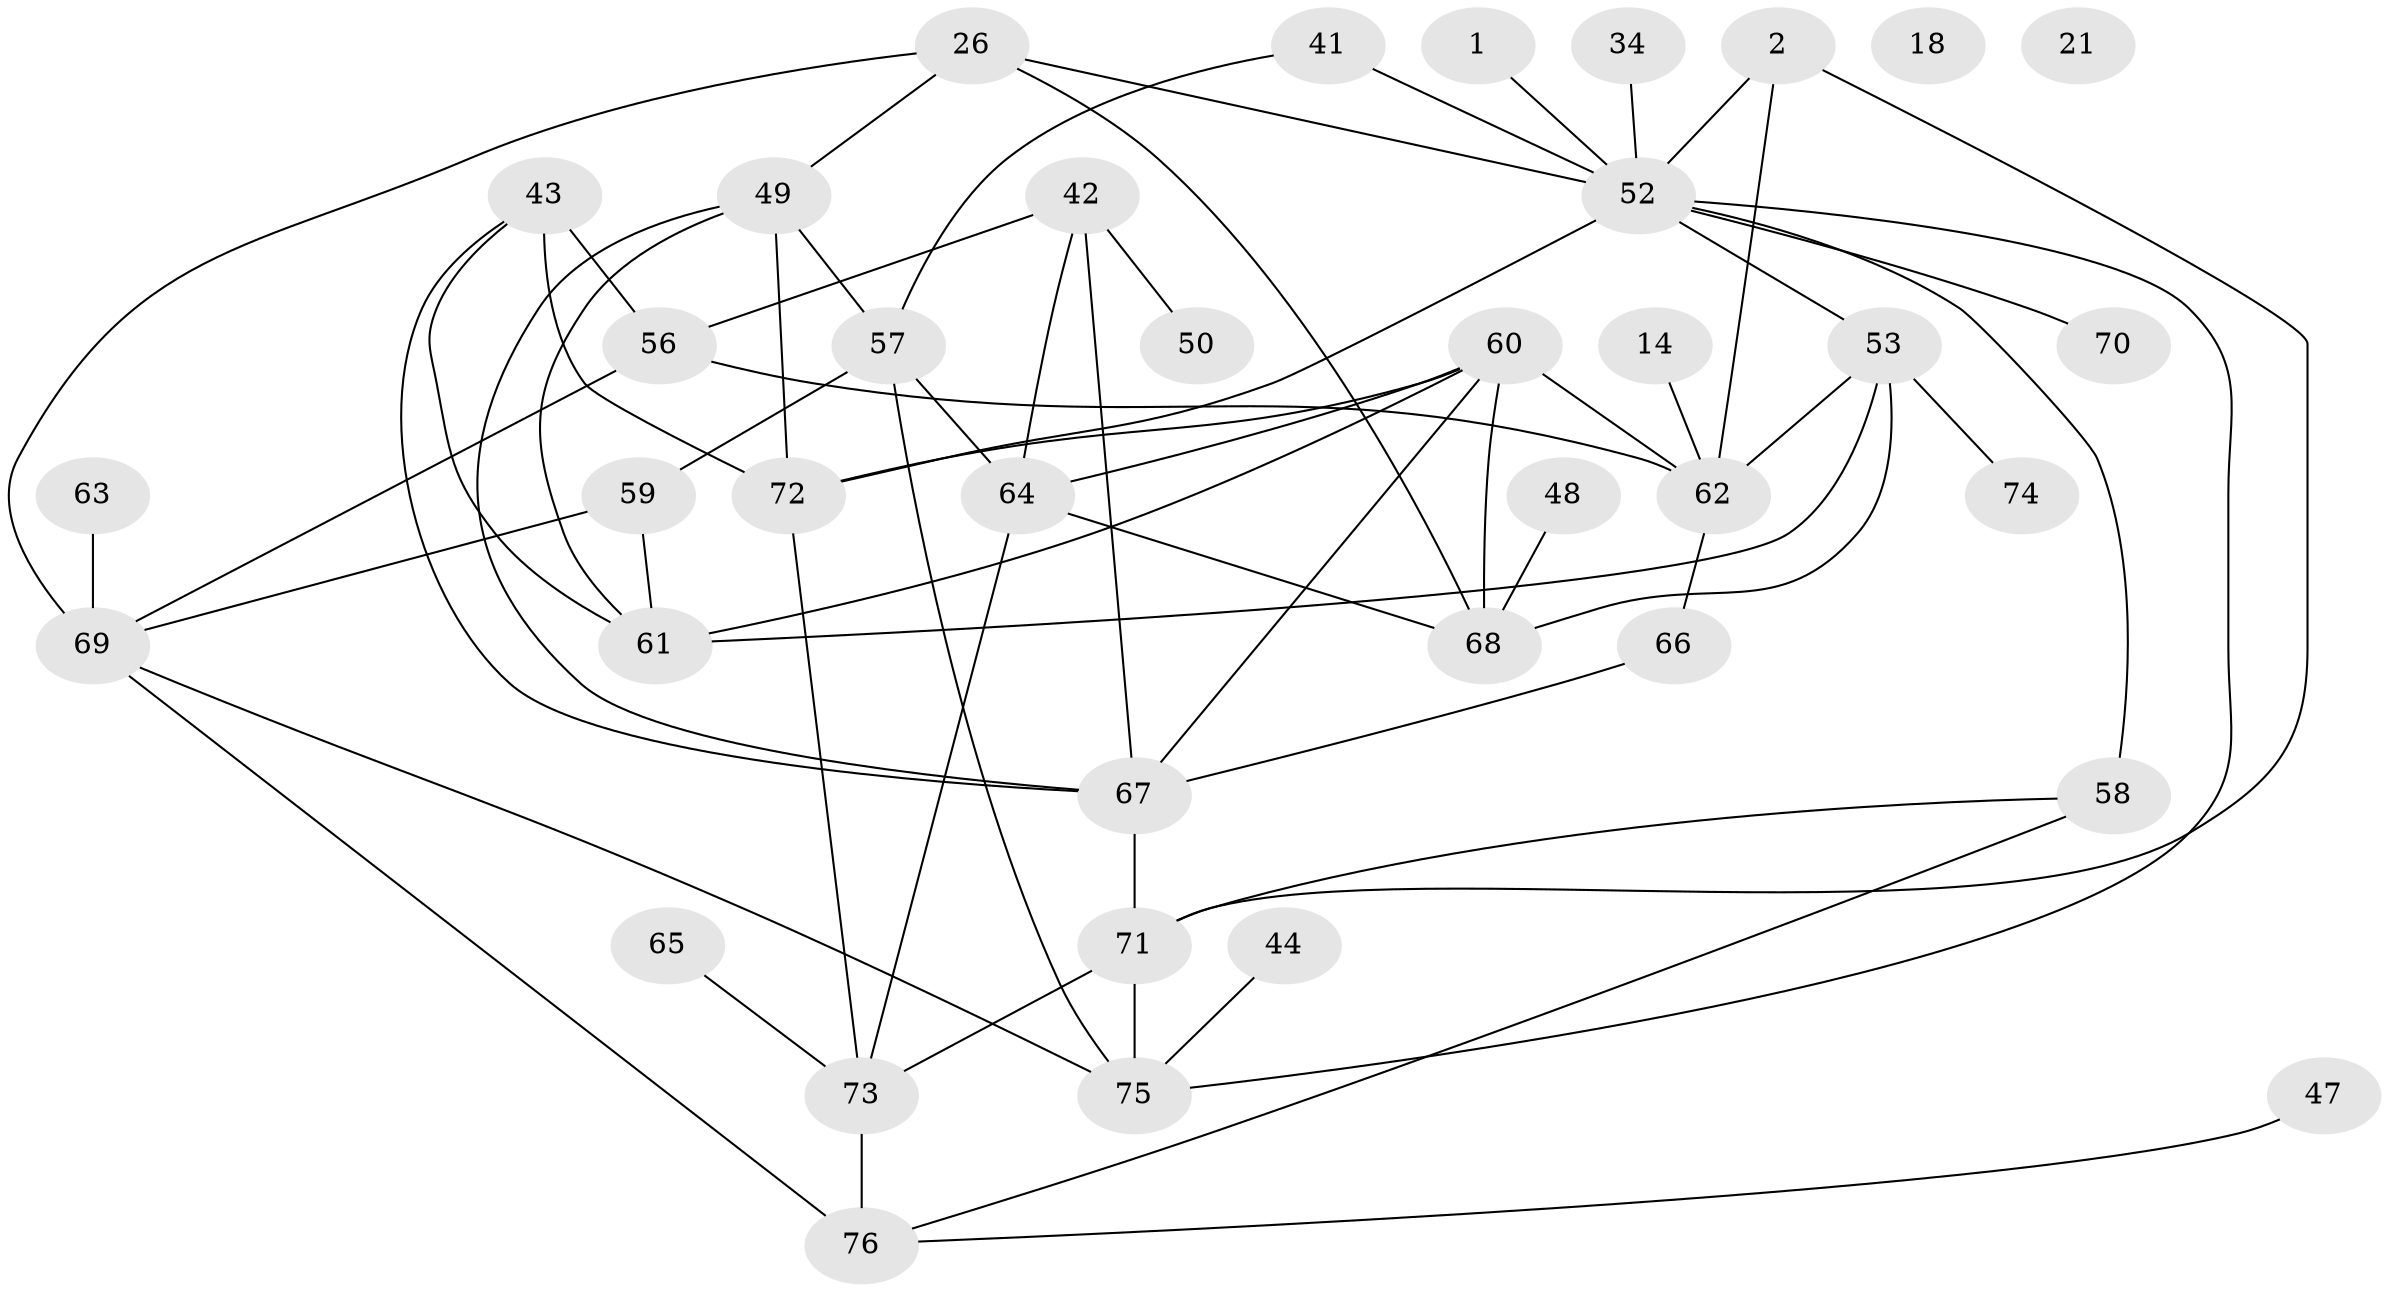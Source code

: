 // original degree distribution, {1: 0.19736842105263158, 5: 0.19736842105263158, 4: 0.09210526315789473, 3: 0.2236842105263158, 2: 0.21052631578947367, 0: 0.02631578947368421, 8: 0.02631578947368421, 7: 0.013157894736842105, 6: 0.013157894736842105}
// Generated by graph-tools (version 1.1) at 2025/39/03/09/25 04:39:57]
// undirected, 38 vertices, 64 edges
graph export_dot {
graph [start="1"]
  node [color=gray90,style=filled];
  1;
  2;
  14;
  18;
  21;
  26 [super="+20"];
  34;
  41 [super="+36"];
  42 [super="+25"];
  43;
  44;
  47;
  48;
  49 [super="+10+16"];
  50;
  52 [super="+31"];
  53 [super="+23+29+32+11"];
  56 [super="+39"];
  57 [super="+27+19+33"];
  58 [super="+37"];
  59 [super="+54"];
  60 [super="+46+40"];
  61 [super="+22+51+28"];
  62 [super="+7+45"];
  63 [super="+9"];
  64 [super="+15"];
  65;
  66;
  67;
  68 [super="+38"];
  69 [super="+35"];
  70;
  71;
  72;
  73 [super="+55"];
  74;
  75;
  76 [super="+12"];
  1 -- 52;
  2 -- 52 [weight=2];
  2 -- 62 [weight=2];
  2 -- 71;
  14 -- 62;
  26 -- 49;
  26 -- 52;
  26 -- 69;
  26 -- 68;
  34 -- 52;
  41 -- 52 [weight=2];
  41 -- 57;
  42 -- 50;
  42 -- 64;
  42 -- 67 [weight=2];
  42 -- 56;
  43 -- 56 [weight=2];
  43 -- 67;
  43 -- 72;
  43 -- 61;
  44 -- 75;
  47 -- 76;
  48 -- 68;
  49 -- 72;
  49 -- 67 [weight=2];
  49 -- 61;
  49 -- 57;
  52 -- 72;
  52 -- 70;
  52 -- 58;
  52 -- 75;
  52 -- 53;
  53 -- 74;
  53 -- 61 [weight=2];
  53 -- 62 [weight=3];
  53 -- 68;
  56 -- 62 [weight=2];
  56 -- 69;
  57 -- 75;
  57 -- 64;
  57 -- 59;
  58 -- 71;
  58 -- 76;
  59 -- 69 [weight=2];
  59 -- 61;
  60 -- 72;
  60 -- 64;
  60 -- 61;
  60 -- 62 [weight=2];
  60 -- 67;
  60 -- 68;
  62 -- 66;
  63 -- 69;
  64 -- 68;
  64 -- 73;
  65 -- 73;
  66 -- 67;
  67 -- 71;
  69 -- 76 [weight=2];
  69 -- 75;
  71 -- 73;
  71 -- 75;
  72 -- 73;
  73 -- 76;
}
